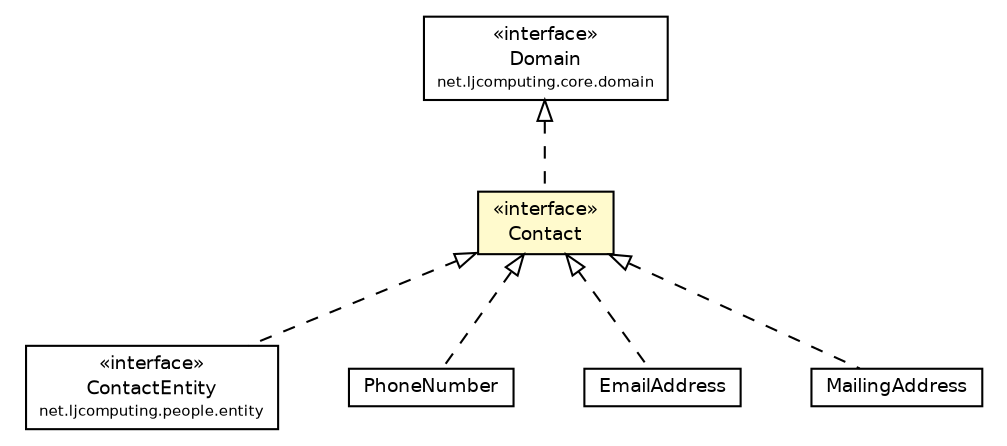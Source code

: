 #!/usr/local/bin/dot
#
# Class diagram 
# Generated by UMLGraph version R5_6 (http://www.umlgraph.org/)
#

digraph G {
	edge [fontname="Helvetica",fontsize=10,labelfontname="Helvetica",labelfontsize=10];
	node [fontname="Helvetica",fontsize=10,shape=plaintext];
	nodesep=0.25;
	ranksep=0.5;
	// net.ljcomputing.people.entity.ContactEntity
	c389 [label=<<table title="net.ljcomputing.people.entity.ContactEntity" border="0" cellborder="1" cellspacing="0" cellpadding="2" port="p" href="../entity/ContactEntity.html">
		<tr><td><table border="0" cellspacing="0" cellpadding="1">
<tr><td align="center" balign="center"> &#171;interface&#187; </td></tr>
<tr><td align="center" balign="center"> ContactEntity </td></tr>
<tr><td align="center" balign="center"><font point-size="7.0"> net.ljcomputing.people.entity </font></td></tr>
		</table></td></tr>
		</table>>, URL="../entity/ContactEntity.html", fontname="Helvetica", fontcolor="black", fontsize=9.0];
	// net.ljcomputing.people.domain.PhoneNumber
	c402 [label=<<table title="net.ljcomputing.people.domain.PhoneNumber" border="0" cellborder="1" cellspacing="0" cellpadding="2" port="p" href="./PhoneNumber.html">
		<tr><td><table border="0" cellspacing="0" cellpadding="1">
<tr><td align="center" balign="center"> PhoneNumber </td></tr>
		</table></td></tr>
		</table>>, URL="./PhoneNumber.html", fontname="Helvetica", fontcolor="black", fontsize=9.0];
	// net.ljcomputing.people.domain.EmailAddress
	c406 [label=<<table title="net.ljcomputing.people.domain.EmailAddress" border="0" cellborder="1" cellspacing="0" cellpadding="2" port="p" href="./EmailAddress.html">
		<tr><td><table border="0" cellspacing="0" cellpadding="1">
<tr><td align="center" balign="center"> EmailAddress </td></tr>
		</table></td></tr>
		</table>>, URL="./EmailAddress.html", fontname="Helvetica", fontcolor="black", fontsize=9.0];
	// net.ljcomputing.people.domain.MailingAddress
	c407 [label=<<table title="net.ljcomputing.people.domain.MailingAddress" border="0" cellborder="1" cellspacing="0" cellpadding="2" port="p" href="./MailingAddress.html">
		<tr><td><table border="0" cellspacing="0" cellpadding="1">
<tr><td align="center" balign="center"> MailingAddress </td></tr>
		</table></td></tr>
		</table>>, URL="./MailingAddress.html", fontname="Helvetica", fontcolor="black", fontsize=9.0];
	// net.ljcomputing.people.domain.Contact
	c409 [label=<<table title="net.ljcomputing.people.domain.Contact" border="0" cellborder="1" cellspacing="0" cellpadding="2" port="p" bgcolor="lemonChiffon" href="./Contact.html">
		<tr><td><table border="0" cellspacing="0" cellpadding="1">
<tr><td align="center" balign="center"> &#171;interface&#187; </td></tr>
<tr><td align="center" balign="center"> Contact </td></tr>
		</table></td></tr>
		</table>>, URL="./Contact.html", fontname="Helvetica", fontcolor="black", fontsize=9.0];
	//net.ljcomputing.people.entity.ContactEntity implements net.ljcomputing.people.domain.Contact
	c409:p -> c389:p [dir=back,arrowtail=empty,style=dashed];
	//net.ljcomputing.people.domain.PhoneNumber implements net.ljcomputing.people.domain.Contact
	c409:p -> c402:p [dir=back,arrowtail=empty,style=dashed];
	//net.ljcomputing.people.domain.EmailAddress implements net.ljcomputing.people.domain.Contact
	c409:p -> c406:p [dir=back,arrowtail=empty,style=dashed];
	//net.ljcomputing.people.domain.MailingAddress implements net.ljcomputing.people.domain.Contact
	c409:p -> c407:p [dir=back,arrowtail=empty,style=dashed];
	//net.ljcomputing.people.domain.Contact implements net.ljcomputing.core.domain.Domain
	c424:p -> c409:p [dir=back,arrowtail=empty,style=dashed];
	// net.ljcomputing.core.domain.Domain
	c424 [label=<<table title="net.ljcomputing.core.domain.Domain" border="0" cellborder="1" cellspacing="0" cellpadding="2" port="p">
		<tr><td><table border="0" cellspacing="0" cellpadding="1">
<tr><td align="center" balign="center"> &#171;interface&#187; </td></tr>
<tr><td align="center" balign="center"> Domain </td></tr>
<tr><td align="center" balign="center"><font point-size="7.0"> net.ljcomputing.core.domain </font></td></tr>
		</table></td></tr>
		</table>>, URL="null", fontname="Helvetica", fontcolor="black", fontsize=9.0];
}

